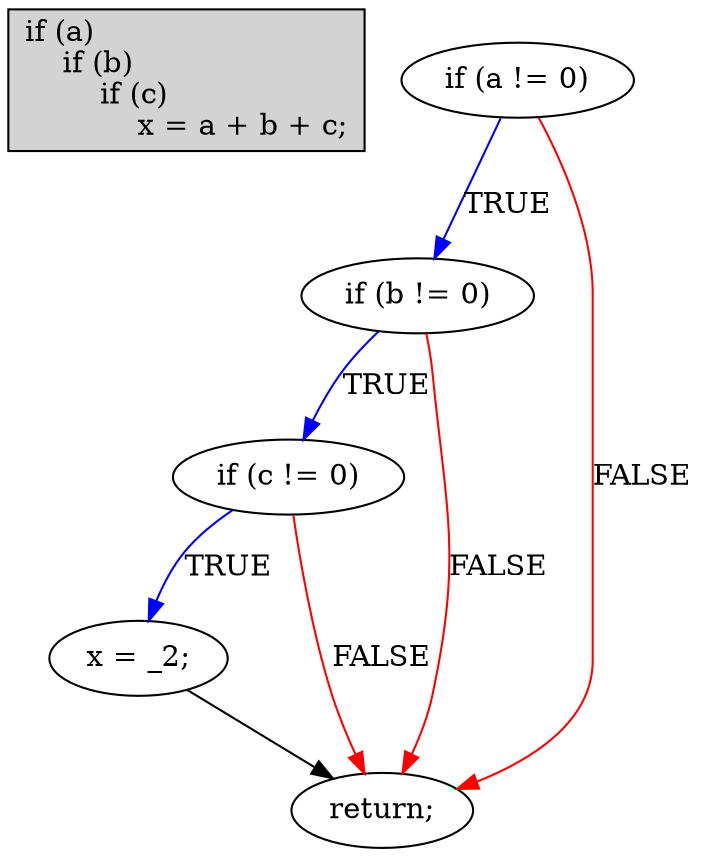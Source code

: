 digraph { // mcdc006b
    // TODO: should compare to a && b && c
    // semantically equivalent, but should mc/dc differently
    code [
        shape = record,
        style = filled,
        label = "\
if (a)\l\
\ \ \ \ if (b)\l\
\ \ \ \ \ \ \ \ if (c)\l\
\ \ \ \ \ \ \ \ \ \ \ \ x = a + b + c;\l\
"
    ]
    A2 [label="if (a != 0)"];
    A3 [label="if (b != 0)"];
    A4 [label="if (c != 0)"];
    A5 [label="x = _2;"];
    A6 [label="return;"];
    A2 -> A3 [label="TRUE", color="blue"];
    A2 -> A6 [label="FALSE", color="red"];
    A3 -> A4 [label="TRUE", color="blue"];
    A3 -> A6 [label="FALSE", color="red"];
    A4 -> A5 [label="TRUE", color="blue"];
    A4 -> A6 [label="FALSE", color="red"];
    A5 -> A6 [label="", color="black"];
}
